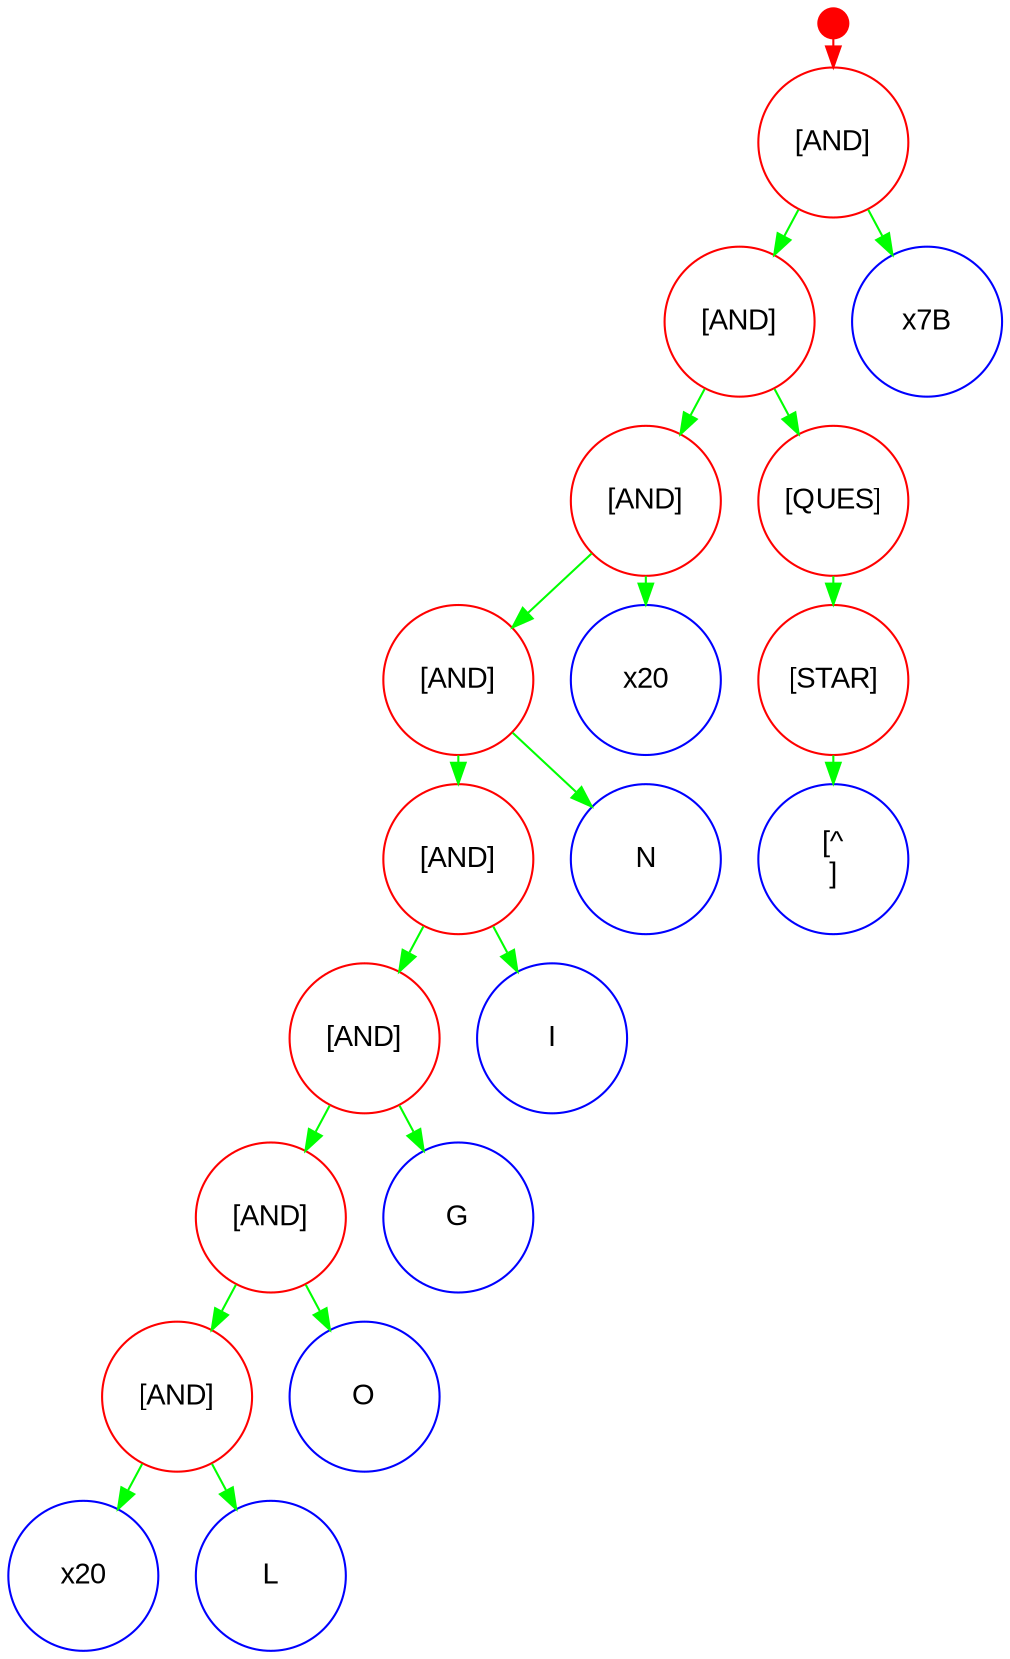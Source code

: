 digraph "parse Tree" {
graph [ranksep=.2,rankdir=TD];
node [shape=circle,fontname=Arial,fontsize=14];
node [width=1,fixedsize=true];
edge [fontname=Arial,fontsize=14];
-1 [width=0.2,shape=point color=red];
-1 -> 0 [ color=red];
0 [label="[AND]" color=red];
0 -> 1 [color=green];
1 [label="[AND]" color=red];
1 -> 2 [color=green];
2 [label="[AND]" color=red];
2 -> 3 [color=green];
3 [label="[AND]" color=red];
3 -> 4 [color=green];
4 [label="[AND]" color=red];
4 -> 5 [color=green];
5 [label="[AND]" color=red];
5 -> 6 [color=green];
6 [label="[AND]" color=red];
6 -> 7 [color=green];
7 [label="[AND]" color=red];
7 -> 8 [color=green];
8 [label="\x20" color=blue];
7 -> 9 [color=green];
9 [label="L" color=blue];
6 -> 10 [color=green];
10 [label="O" color=blue];
5 -> 11 [color=green];
11 [label="G" color=blue];
4 -> 12 [color=green];
12 [label="I" color=blue];
3 -> 13 [color=green];
13 [label="N" color=blue];
2 -> 14 [color=green];
14 [label="\x20" color=blue];
1 -> 15 [color=green];
15 [label="[QUES]" color=red];
15 -> 16 [color=green];
16 [label="[STAR]" color=red];
16 -> 17 [color=green];
17 [label="[^
]" color=blue];
0 -> 18 [color=green];
18 [label="\x7B" color=blue];
}
